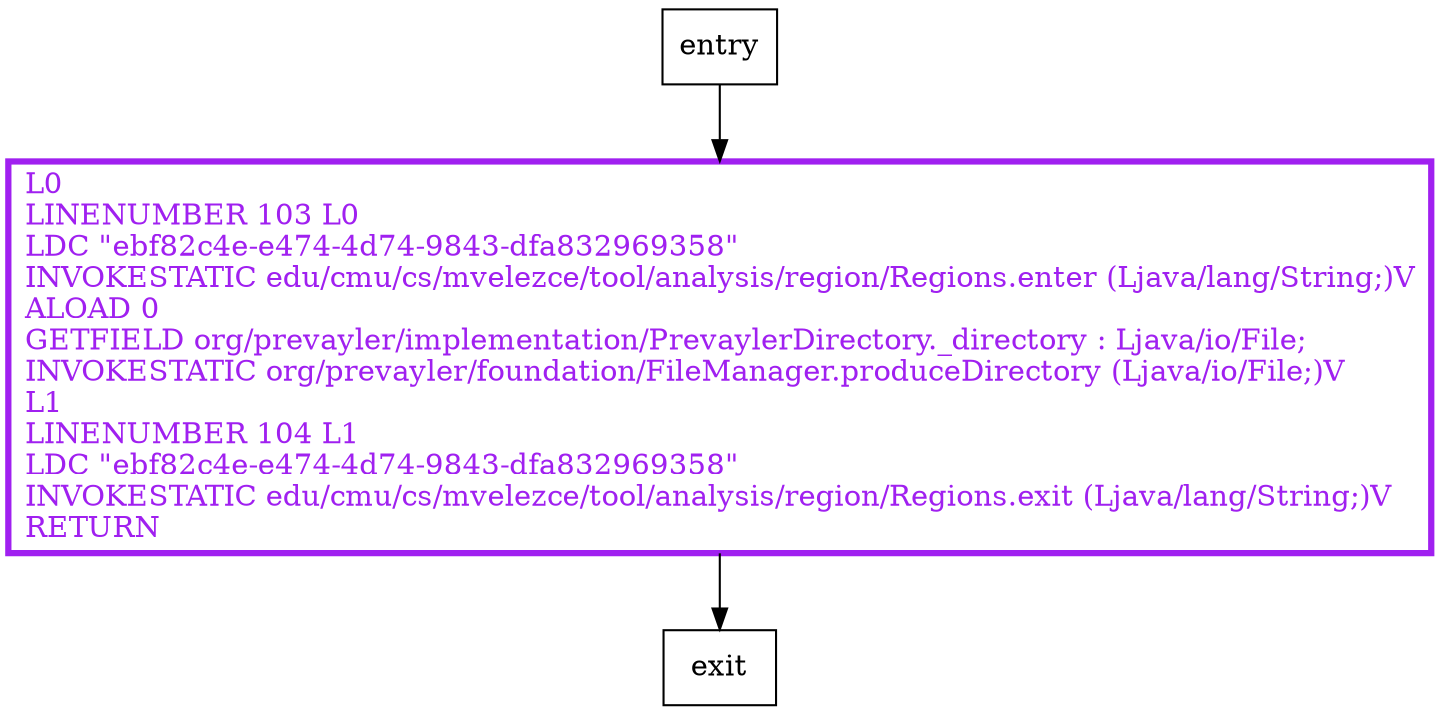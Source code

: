 digraph produceDirectory {
node [shape=record];
23864076 [label="L0\lLINENUMBER 103 L0\lLDC \"ebf82c4e-e474-4d74-9843-dfa832969358\"\lINVOKESTATIC edu/cmu/cs/mvelezce/tool/analysis/region/Regions.enter (Ljava/lang/String;)V\lALOAD 0\lGETFIELD org/prevayler/implementation/PrevaylerDirectory._directory : Ljava/io/File;\lINVOKESTATIC org/prevayler/foundation/FileManager.produceDirectory (Ljava/io/File;)V\lL1\lLINENUMBER 104 L1\lLDC \"ebf82c4e-e474-4d74-9843-dfa832969358\"\lINVOKESTATIC edu/cmu/cs/mvelezce/tool/analysis/region/Regions.exit (Ljava/lang/String;)V\lRETURN\l"];
entry;
exit;
entry -> 23864076;
23864076 -> exit;
23864076[fontcolor="purple", penwidth=3, color="purple"];
}
